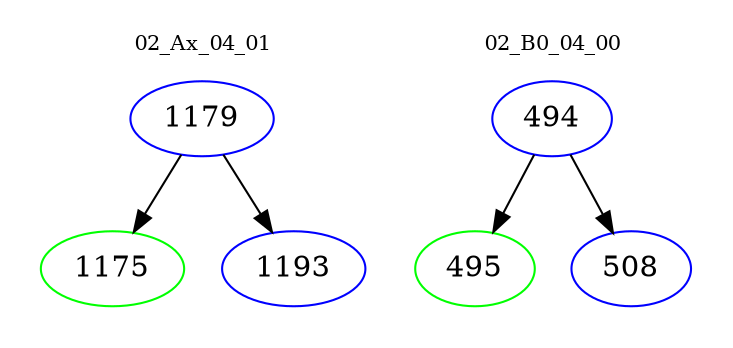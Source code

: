 digraph{
subgraph cluster_0 {
color = white
label = "02_Ax_04_01";
fontsize=10;
T0_1179 [label="1179", color="blue"]
T0_1179 -> T0_1175 [color="black"]
T0_1175 [label="1175", color="green"]
T0_1179 -> T0_1193 [color="black"]
T0_1193 [label="1193", color="blue"]
}
subgraph cluster_1 {
color = white
label = "02_B0_04_00";
fontsize=10;
T1_494 [label="494", color="blue"]
T1_494 -> T1_495 [color="black"]
T1_495 [label="495", color="green"]
T1_494 -> T1_508 [color="black"]
T1_508 [label="508", color="blue"]
}
}

